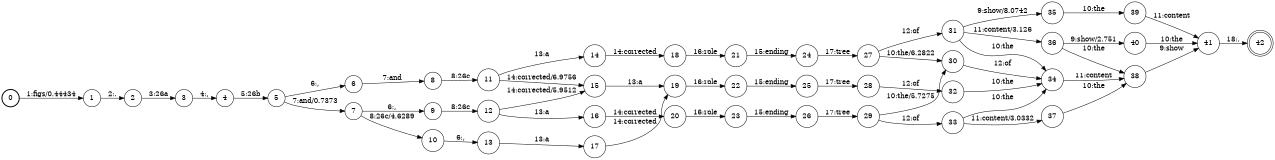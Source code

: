 digraph FST {
rankdir = LR;
size = "8.5,11";
label = "";
center = 1;
orientation = Portrait;
ranksep = "0.4";
nodesep = "0.25";
0 [label = "0", shape = circle, style = bold, fontsize = 14]
	0 -> 1 [label = "1:figs/0.44434", fontsize = 14];
1 [label = "1", shape = circle, style = solid, fontsize = 14]
	1 -> 2 [label = "2:.", fontsize = 14];
2 [label = "2", shape = circle, style = solid, fontsize = 14]
	2 -> 3 [label = "3:26a", fontsize = 14];
3 [label = "3", shape = circle, style = solid, fontsize = 14]
	3 -> 4 [label = "4:,", fontsize = 14];
4 [label = "4", shape = circle, style = solid, fontsize = 14]
	4 -> 5 [label = "5:26b", fontsize = 14];
5 [label = "5", shape = circle, style = solid, fontsize = 14]
	5 -> 6 [label = "6:,", fontsize = 14];
	5 -> 7 [label = "7:and/0.7373", fontsize = 14];
6 [label = "6", shape = circle, style = solid, fontsize = 14]
	6 -> 8 [label = "7:and", fontsize = 14];
7 [label = "7", shape = circle, style = solid, fontsize = 14]
	7 -> 9 [label = "6:,", fontsize = 14];
	7 -> 10 [label = "8:26c/4.6289", fontsize = 14];
8 [label = "8", shape = circle, style = solid, fontsize = 14]
	8 -> 11 [label = "8:26c", fontsize = 14];
9 [label = "9", shape = circle, style = solid, fontsize = 14]
	9 -> 12 [label = "8:26c", fontsize = 14];
10 [label = "10", shape = circle, style = solid, fontsize = 14]
	10 -> 13 [label = "6:,", fontsize = 14];
11 [label = "11", shape = circle, style = solid, fontsize = 14]
	11 -> 14 [label = "13:a", fontsize = 14];
	11 -> 15 [label = "14:corrected/6.9756", fontsize = 14];
12 [label = "12", shape = circle, style = solid, fontsize = 14]
	12 -> 16 [label = "13:a", fontsize = 14];
	12 -> 15 [label = "14:corrected/5.9512", fontsize = 14];
13 [label = "13", shape = circle, style = solid, fontsize = 14]
	13 -> 17 [label = "13:a", fontsize = 14];
14 [label = "14", shape = circle, style = solid, fontsize = 14]
	14 -> 18 [label = "14:corrected", fontsize = 14];
15 [label = "15", shape = circle, style = solid, fontsize = 14]
	15 -> 19 [label = "13:a", fontsize = 14];
16 [label = "16", shape = circle, style = solid, fontsize = 14]
	16 -> 20 [label = "14:corrected", fontsize = 14];
17 [label = "17", shape = circle, style = solid, fontsize = 14]
	17 -> 19 [label = "14:corrected", fontsize = 14];
18 [label = "18", shape = circle, style = solid, fontsize = 14]
	18 -> 21 [label = "16:role", fontsize = 14];
19 [label = "19", shape = circle, style = solid, fontsize = 14]
	19 -> 22 [label = "16:role", fontsize = 14];
20 [label = "20", shape = circle, style = solid, fontsize = 14]
	20 -> 23 [label = "16:role", fontsize = 14];
21 [label = "21", shape = circle, style = solid, fontsize = 14]
	21 -> 24 [label = "15:ending", fontsize = 14];
22 [label = "22", shape = circle, style = solid, fontsize = 14]
	22 -> 25 [label = "15:ending", fontsize = 14];
23 [label = "23", shape = circle, style = solid, fontsize = 14]
	23 -> 26 [label = "15:ending", fontsize = 14];
24 [label = "24", shape = circle, style = solid, fontsize = 14]
	24 -> 27 [label = "17:tree", fontsize = 14];
25 [label = "25", shape = circle, style = solid, fontsize = 14]
	25 -> 28 [label = "17:tree", fontsize = 14];
26 [label = "26", shape = circle, style = solid, fontsize = 14]
	26 -> 29 [label = "17:tree", fontsize = 14];
27 [label = "27", shape = circle, style = solid, fontsize = 14]
	27 -> 30 [label = "10:the/6.2822", fontsize = 14];
	27 -> 31 [label = "12:of", fontsize = 14];
28 [label = "28", shape = circle, style = solid, fontsize = 14]
	28 -> 32 [label = "12:of", fontsize = 14];
29 [label = "29", shape = circle, style = solid, fontsize = 14]
	29 -> 30 [label = "10:the/5.7275", fontsize = 14];
	29 -> 33 [label = "12:of", fontsize = 14];
30 [label = "30", shape = circle, style = solid, fontsize = 14]
	30 -> 34 [label = "12:of", fontsize = 14];
31 [label = "31", shape = circle, style = solid, fontsize = 14]
	31 -> 35 [label = "9:show/8.0742", fontsize = 14];
	31 -> 34 [label = "10:the", fontsize = 14];
	31 -> 36 [label = "11:content/3.126", fontsize = 14];
32 [label = "32", shape = circle, style = solid, fontsize = 14]
	32 -> 34 [label = "10:the", fontsize = 14];
33 [label = "33", shape = circle, style = solid, fontsize = 14]
	33 -> 34 [label = "10:the", fontsize = 14];
	33 -> 37 [label = "11:content/3.0332", fontsize = 14];
34 [label = "34", shape = circle, style = solid, fontsize = 14]
	34 -> 38 [label = "11:content", fontsize = 14];
35 [label = "35", shape = circle, style = solid, fontsize = 14]
	35 -> 39 [label = "10:the", fontsize = 14];
36 [label = "36", shape = circle, style = solid, fontsize = 14]
	36 -> 40 [label = "9:show/2.751", fontsize = 14];
	36 -> 38 [label = "10:the", fontsize = 14];
37 [label = "37", shape = circle, style = solid, fontsize = 14]
	37 -> 38 [label = "10:the", fontsize = 14];
38 [label = "38", shape = circle, style = solid, fontsize = 14]
	38 -> 41 [label = "9:show", fontsize = 14];
39 [label = "39", shape = circle, style = solid, fontsize = 14]
	39 -> 41 [label = "11:content", fontsize = 14];
40 [label = "40", shape = circle, style = solid, fontsize = 14]
	40 -> 41 [label = "10:the", fontsize = 14];
41 [label = "41", shape = circle, style = solid, fontsize = 14]
	41 -> 42 [label = "18:.", fontsize = 14];
42 [label = "42", shape = doublecircle, style = solid, fontsize = 14]
}
